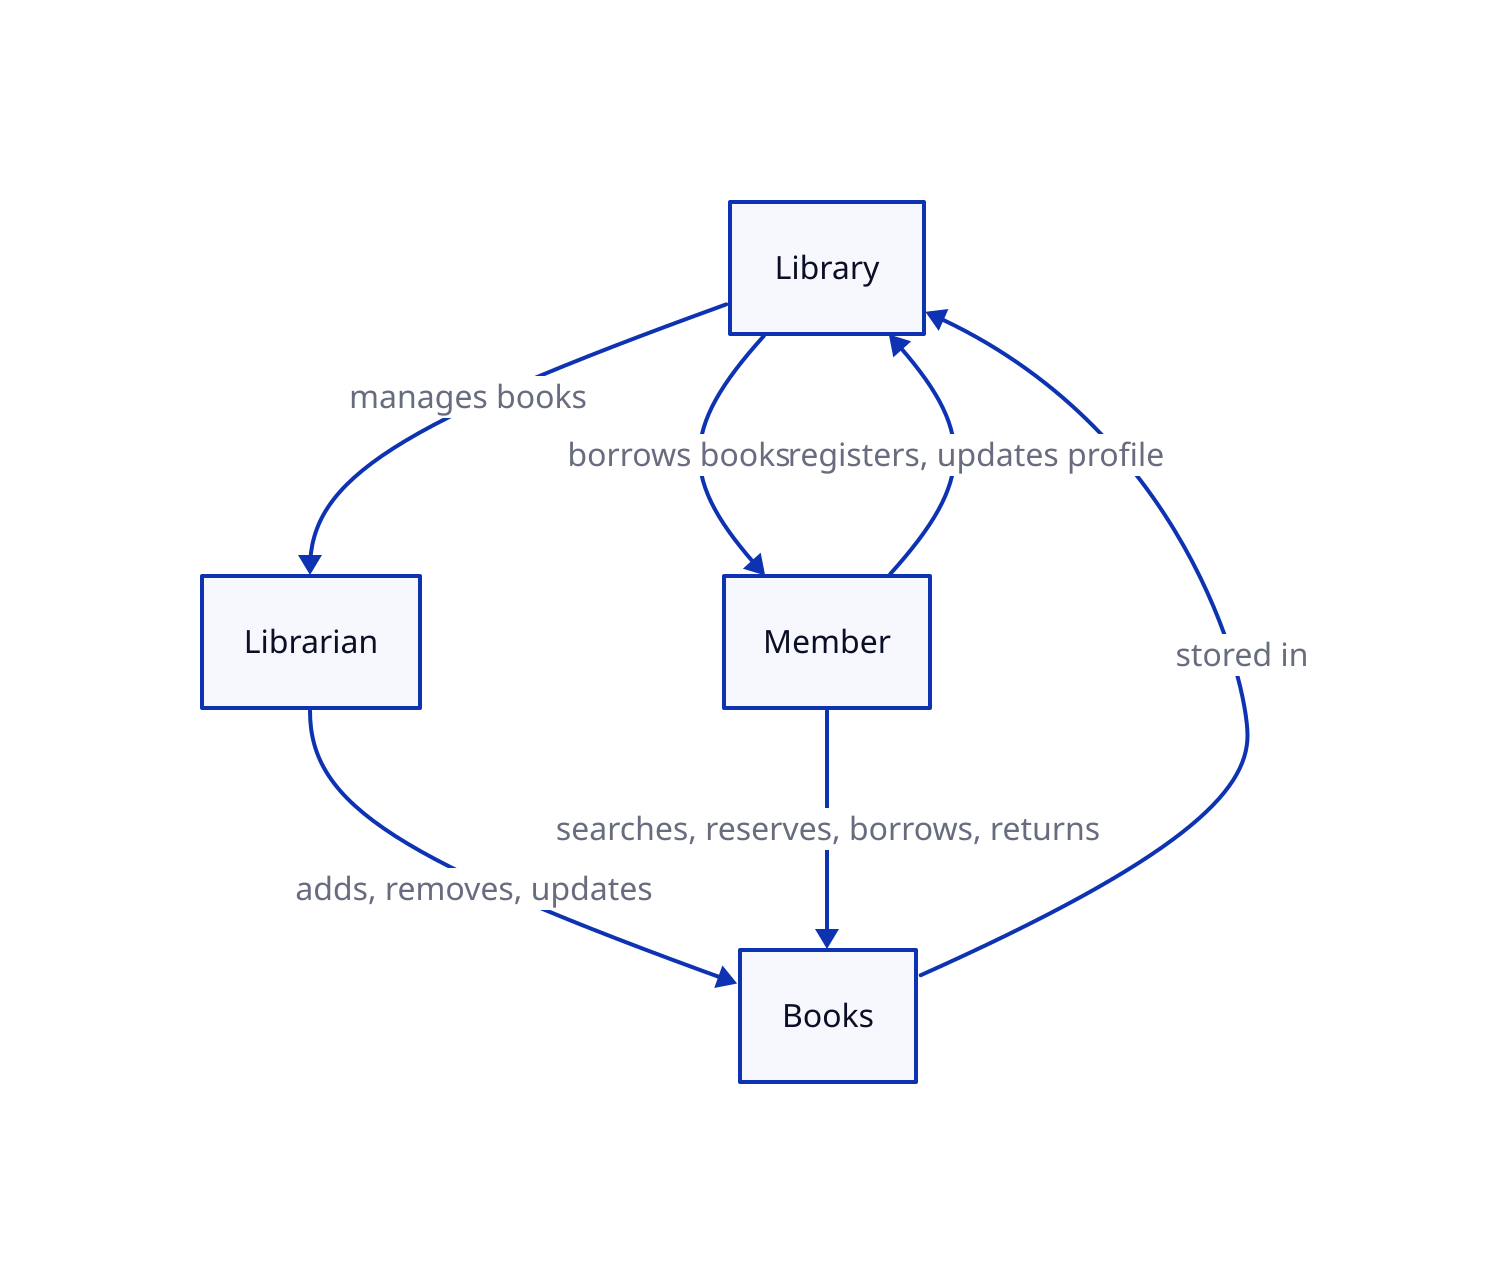 Library -> Librarian: manages books
Library -> Member: borrows books
Librarian -> Books: adds, removes, updates
Member -> Books: searches, reserves, borrows, returns
Books -> Library: stored in
Member -> Library: registers, updates profile